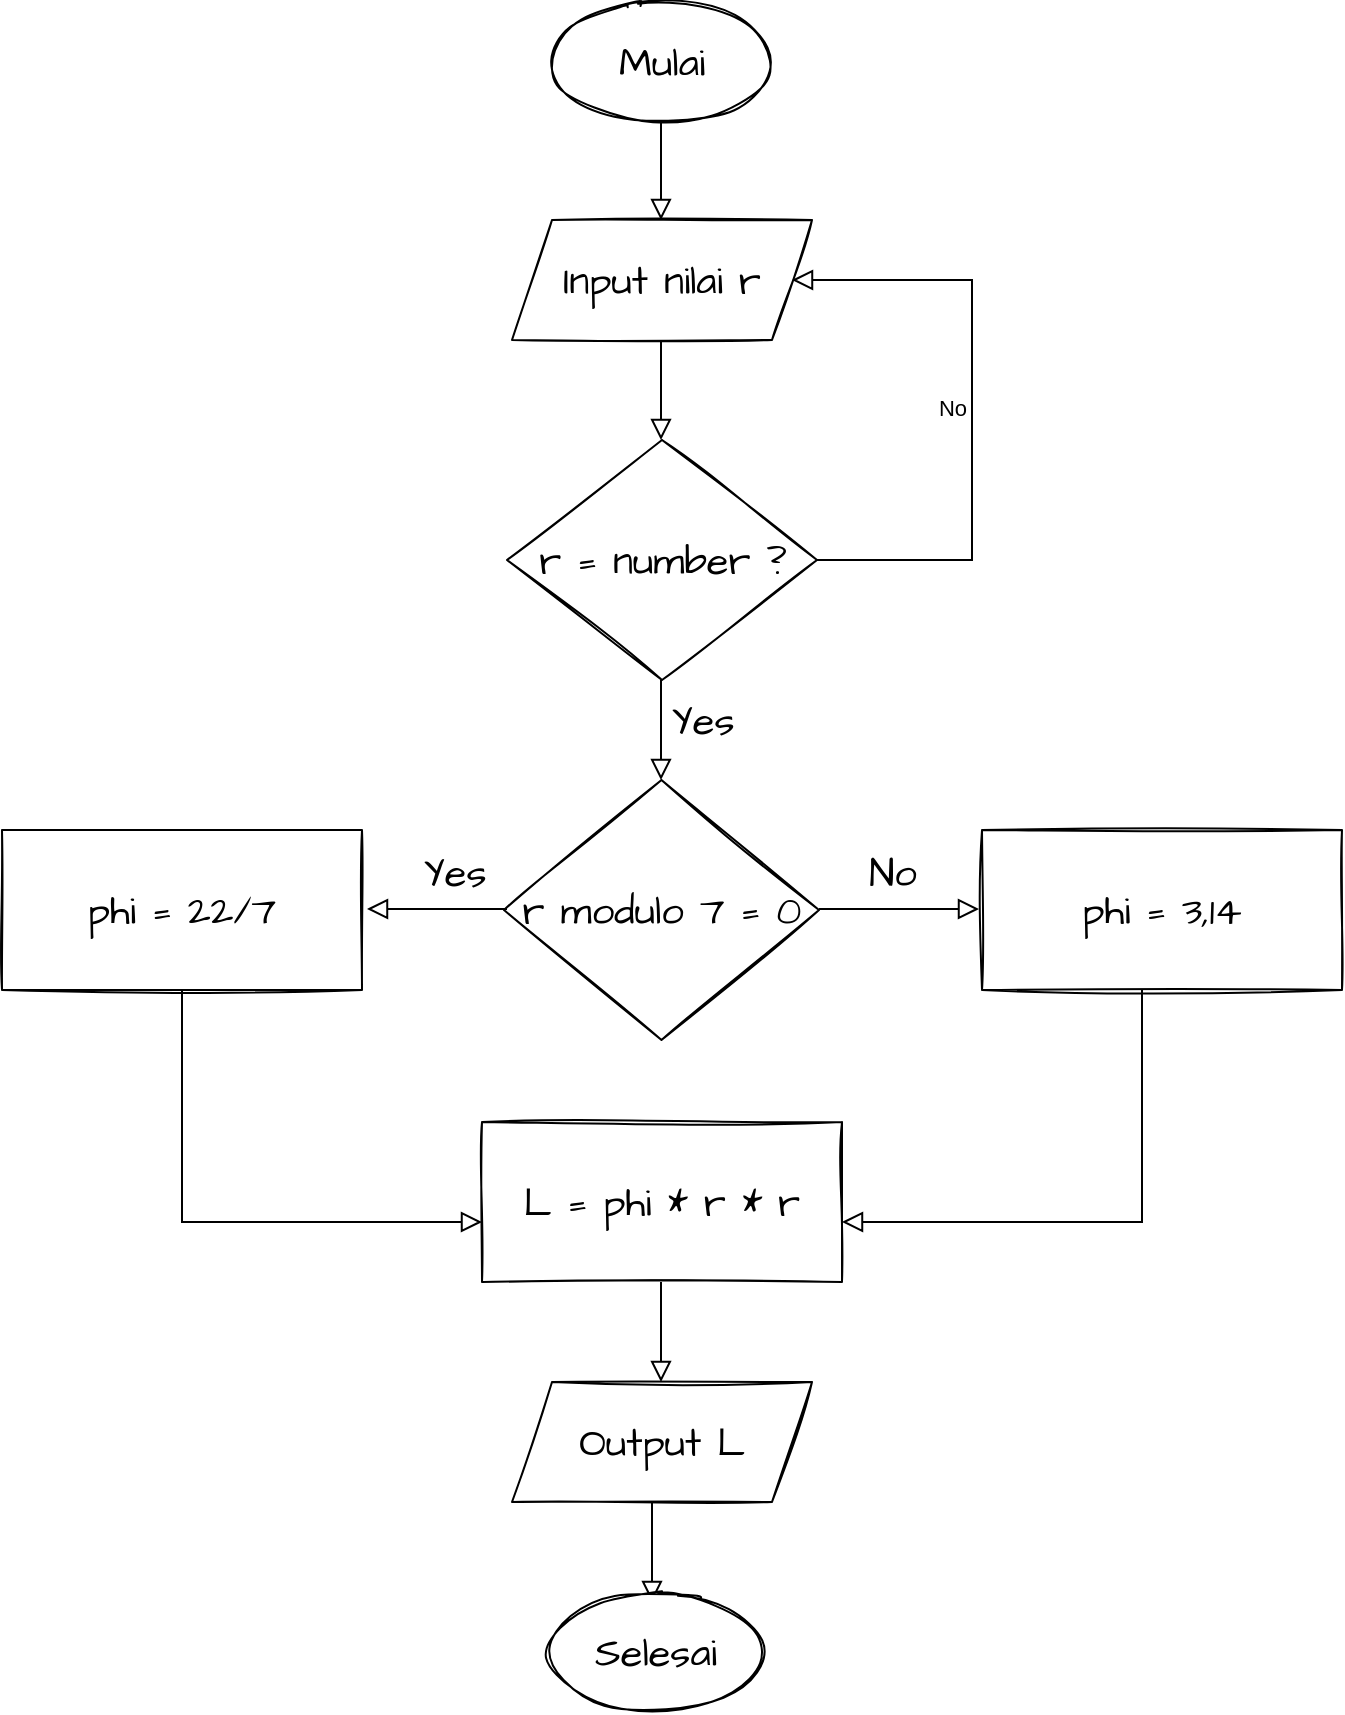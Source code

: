 <mxfile version="16.2.4" type="device"><diagram id="C5RBs43oDa-KdzZeNtuy" name="Page-1"><mxGraphModel dx="1080" dy="482" grid="1" gridSize="10" guides="1" tooltips="1" connect="1" arrows="1" fold="1" page="1" pageScale="1" pageWidth="827" pageHeight="1169" math="0" shadow="0"><root><mxCell id="WIyWlLk6GJQsqaUBKTNV-0"/><mxCell id="WIyWlLk6GJQsqaUBKTNV-1" parent="WIyWlLk6GJQsqaUBKTNV-0"/><mxCell id="rAYenwFsVVfvNP1B0JXj-0" value="Mulai" style="ellipse;whiteSpace=wrap;html=1;sketch=1;hachureGap=4;fontFamily=Architects Daughter;fontSource=https%3A%2F%2Ffonts.googleapis.com%2Fcss%3Ffamily%3DArchitects%2BDaughter;fontSize=20;" vertex="1" parent="WIyWlLk6GJQsqaUBKTNV-1"><mxGeometry x="365" y="190" width="110" height="60" as="geometry"/></mxCell><mxCell id="rAYenwFsVVfvNP1B0JXj-1" value="" style="rounded=0;html=1;jettySize=auto;orthogonalLoop=1;fontSize=11;endArrow=block;endFill=0;endSize=8;strokeWidth=1;shadow=0;labelBackgroundColor=none;edgeStyle=orthogonalEdgeStyle;" edge="1" parent="WIyWlLk6GJQsqaUBKTNV-1"><mxGeometry relative="1" as="geometry"><mxPoint x="419.5" y="249" as="sourcePoint"/><mxPoint x="419.5" y="299" as="targetPoint"/></mxGeometry></mxCell><mxCell id="rAYenwFsVVfvNP1B0JXj-2" value="Input nilai r" style="shape=parallelogram;perimeter=parallelogramPerimeter;whiteSpace=wrap;html=1;fixedSize=1;sketch=1;hachureGap=4;fontFamily=Architects Daughter;fontSource=https%3A%2F%2Ffonts.googleapis.com%2Fcss%3Ffamily%3DArchitects%2BDaughter;fontSize=20;" vertex="1" parent="WIyWlLk6GJQsqaUBKTNV-1"><mxGeometry x="345" y="299" width="150" height="60" as="geometry"/></mxCell><mxCell id="rAYenwFsVVfvNP1B0JXj-3" value="" style="rounded=0;html=1;jettySize=auto;orthogonalLoop=1;fontSize=11;endArrow=block;endFill=0;endSize=8;strokeWidth=1;shadow=0;labelBackgroundColor=none;edgeStyle=orthogonalEdgeStyle;" edge="1" parent="WIyWlLk6GJQsqaUBKTNV-1"><mxGeometry relative="1" as="geometry"><mxPoint x="419.5" y="359" as="sourcePoint"/><mxPoint x="419.5" y="409" as="targetPoint"/></mxGeometry></mxCell><mxCell id="rAYenwFsVVfvNP1B0JXj-4" value="r = number ?" style="rhombus;whiteSpace=wrap;html=1;sketch=1;hachureGap=4;fontFamily=Architects Daughter;fontSource=https%3A%2F%2Ffonts.googleapis.com%2Fcss%3Ffamily%3DArchitects%2BDaughter;fontSize=20;" vertex="1" parent="WIyWlLk6GJQsqaUBKTNV-1"><mxGeometry x="342.5" y="409" width="155" height="120" as="geometry"/></mxCell><mxCell id="rAYenwFsVVfvNP1B0JXj-5" value="" style="rounded=0;html=1;jettySize=auto;orthogonalLoop=1;fontSize=11;endArrow=block;endFill=0;endSize=8;strokeWidth=1;shadow=0;labelBackgroundColor=none;edgeStyle=orthogonalEdgeStyle;" edge="1" parent="WIyWlLk6GJQsqaUBKTNV-1"><mxGeometry relative="1" as="geometry"><mxPoint x="419.5" y="529" as="sourcePoint"/><mxPoint x="419.5" y="579" as="targetPoint"/></mxGeometry></mxCell><mxCell id="rAYenwFsVVfvNP1B0JXj-6" value="Yes" style="text;html=1;align=center;verticalAlign=middle;resizable=0;points=[];autosize=1;strokeColor=none;fillColor=none;sketch=1;hachureGap=4;fontFamily=Architects Daughter;fontSource=https%3A%2F%2Ffonts.googleapis.com%2Fcss%3Ffamily%3DArchitects%2BDaughter;fontSize=20;" vertex="1" parent="WIyWlLk6GJQsqaUBKTNV-1"><mxGeometry x="415" y="534" width="50" height="30" as="geometry"/></mxCell><mxCell id="rAYenwFsVVfvNP1B0JXj-7" value="No" style="edgeStyle=orthogonalEdgeStyle;rounded=0;html=1;jettySize=auto;orthogonalLoop=1;fontSize=11;endArrow=block;endFill=0;endSize=8;strokeWidth=1;shadow=0;labelBackgroundColor=none;exitX=1;exitY=0.5;exitDx=0;exitDy=0;entryX=1;entryY=0.5;entryDx=0;entryDy=0;" edge="1" parent="WIyWlLk6GJQsqaUBKTNV-1" source="rAYenwFsVVfvNP1B0JXj-4" target="rAYenwFsVVfvNP1B0JXj-2"><mxGeometry y="10" relative="1" as="geometry"><mxPoint as="offset"/><mxPoint x="505" y="469" as="sourcePoint"/><mxPoint x="495" y="328.5" as="targetPoint"/><Array as="points"><mxPoint x="575" y="469"/><mxPoint x="575" y="329"/></Array></mxGeometry></mxCell><mxCell id="rAYenwFsVVfvNP1B0JXj-8" value="L = phi * r * r" style="rounded=0;whiteSpace=wrap;html=1;sketch=1;hachureGap=4;fontFamily=Architects Daughter;fontSource=https%3A%2F%2Ffonts.googleapis.com%2Fcss%3Ffamily%3DArchitects%2BDaughter;fontSize=20;" vertex="1" parent="WIyWlLk6GJQsqaUBKTNV-1"><mxGeometry x="330" y="750" width="180" height="80" as="geometry"/></mxCell><mxCell id="rAYenwFsVVfvNP1B0JXj-9" value="Output L" style="shape=parallelogram;perimeter=parallelogramPerimeter;whiteSpace=wrap;html=1;fixedSize=1;sketch=1;hachureGap=4;fontFamily=Architects Daughter;fontSource=https%3A%2F%2Ffonts.googleapis.com%2Fcss%3Ffamily%3DArchitects%2BDaughter;fontSize=20;" vertex="1" parent="WIyWlLk6GJQsqaUBKTNV-1"><mxGeometry x="345" y="880" width="150" height="60" as="geometry"/></mxCell><mxCell id="rAYenwFsVVfvNP1B0JXj-10" value="" style="rounded=0;html=1;jettySize=auto;orthogonalLoop=1;fontSize=11;endArrow=block;endFill=0;endSize=8;strokeWidth=1;shadow=0;labelBackgroundColor=none;edgeStyle=orthogonalEdgeStyle;" edge="1" parent="WIyWlLk6GJQsqaUBKTNV-1"><mxGeometry relative="1" as="geometry"><mxPoint x="419.5" y="830" as="sourcePoint"/><mxPoint x="419.5" y="880" as="targetPoint"/></mxGeometry></mxCell><mxCell id="rAYenwFsVVfvNP1B0JXj-11" value="" style="rounded=0;html=1;jettySize=auto;orthogonalLoop=1;fontSize=11;endArrow=block;endFill=0;endSize=8;strokeWidth=1;shadow=0;labelBackgroundColor=none;edgeStyle=orthogonalEdgeStyle;" edge="1" parent="WIyWlLk6GJQsqaUBKTNV-1"><mxGeometry relative="1" as="geometry"><mxPoint x="415" y="940" as="sourcePoint"/><mxPoint x="415" y="990" as="targetPoint"/></mxGeometry></mxCell><mxCell id="rAYenwFsVVfvNP1B0JXj-12" value="Selesai" style="ellipse;whiteSpace=wrap;html=1;sketch=1;hachureGap=4;fontFamily=Architects Daughter;fontSource=https%3A%2F%2Ffonts.googleapis.com%2Fcss%3Ffamily%3DArchitects%2BDaughter;fontSize=20;" vertex="1" parent="WIyWlLk6GJQsqaUBKTNV-1"><mxGeometry x="362" y="985" width="110" height="60" as="geometry"/></mxCell><mxCell id="rAYenwFsVVfvNP1B0JXj-13" value="r modulo 7 = 0" style="rhombus;whiteSpace=wrap;html=1;sketch=1;hachureGap=4;fontFamily=Architects Daughter;fontSource=https%3A%2F%2Ffonts.googleapis.com%2Fcss%3Ffamily%3DArchitects%2BDaughter;fontSize=20;" vertex="1" parent="WIyWlLk6GJQsqaUBKTNV-1"><mxGeometry x="341" y="579" width="157.5" height="130" as="geometry"/></mxCell><mxCell id="rAYenwFsVVfvNP1B0JXj-14" value="" style="rounded=0;html=1;jettySize=auto;orthogonalLoop=1;fontSize=11;endArrow=block;endFill=0;endSize=8;strokeWidth=1;shadow=0;labelBackgroundColor=none;edgeStyle=orthogonalEdgeStyle;" edge="1" parent="WIyWlLk6GJQsqaUBKTNV-1"><mxGeometry relative="1" as="geometry"><mxPoint x="292.5" y="643.5" as="sourcePoint"/><mxPoint x="272.5" y="643.5" as="targetPoint"/><Array as="points"><mxPoint x="342.5" y="643.5"/><mxPoint x="342.5" y="643.5"/></Array></mxGeometry></mxCell><mxCell id="rAYenwFsVVfvNP1B0JXj-15" value="Yes" style="text;html=1;align=center;verticalAlign=middle;resizable=0;points=[];autosize=1;strokeColor=none;fillColor=none;sketch=1;hachureGap=4;fontFamily=Architects Daughter;fontSource=https%3A%2F%2Ffonts.googleapis.com%2Fcss%3Ffamily%3DArchitects%2BDaughter;fontSize=20;" vertex="1" parent="WIyWlLk6GJQsqaUBKTNV-1"><mxGeometry x="291" y="610" width="50" height="30" as="geometry"/></mxCell><mxCell id="rAYenwFsVVfvNP1B0JXj-16" value="phi = 22/7" style="rounded=0;whiteSpace=wrap;html=1;sketch=1;hachureGap=4;fontFamily=Architects Daughter;fontSource=https%3A%2F%2Ffonts.googleapis.com%2Fcss%3Ffamily%3DArchitects%2BDaughter;fontSize=20;" vertex="1" parent="WIyWlLk6GJQsqaUBKTNV-1"><mxGeometry x="90" y="604" width="180" height="80" as="geometry"/></mxCell><mxCell id="rAYenwFsVVfvNP1B0JXj-17" value="" style="rounded=0;html=1;jettySize=auto;orthogonalLoop=1;fontSize=11;endArrow=block;endFill=0;endSize=8;strokeWidth=1;shadow=0;labelBackgroundColor=none;edgeStyle=orthogonalEdgeStyle;" edge="1" parent="WIyWlLk6GJQsqaUBKTNV-1"><mxGeometry relative="1" as="geometry"><mxPoint x="498.5" y="643.5" as="sourcePoint"/><mxPoint x="578.5" y="643.5" as="targetPoint"/><Array as="points"><mxPoint x="548.5" y="643.5"/><mxPoint x="548.5" y="643.5"/></Array></mxGeometry></mxCell><mxCell id="rAYenwFsVVfvNP1B0JXj-18" value="phi = 3,14" style="rounded=0;whiteSpace=wrap;html=1;sketch=1;hachureGap=4;fontFamily=Architects Daughter;fontSource=https%3A%2F%2Ffonts.googleapis.com%2Fcss%3Ffamily%3DArchitects%2BDaughter;fontSize=20;" vertex="1" parent="WIyWlLk6GJQsqaUBKTNV-1"><mxGeometry x="580" y="604" width="180" height="80" as="geometry"/></mxCell><mxCell id="rAYenwFsVVfvNP1B0JXj-19" value="No" style="text;html=1;align=center;verticalAlign=middle;resizable=0;points=[];autosize=1;strokeColor=none;fillColor=none;sketch=1;hachureGap=4;fontFamily=Architects Daughter;fontSource=https%3A%2F%2Ffonts.googleapis.com%2Fcss%3Ffamily%3DArchitects%2BDaughter;fontSize=20;" vertex="1" parent="WIyWlLk6GJQsqaUBKTNV-1"><mxGeometry x="515" y="610" width="40" height="30" as="geometry"/></mxCell><mxCell id="rAYenwFsVVfvNP1B0JXj-20" value="" style="rounded=0;html=1;jettySize=auto;orthogonalLoop=1;fontSize=11;endArrow=block;endFill=0;endSize=8;strokeWidth=1;shadow=0;labelBackgroundColor=none;edgeStyle=orthogonalEdgeStyle;exitX=0.5;exitY=1;exitDx=0;exitDy=0;" edge="1" parent="WIyWlLk6GJQsqaUBKTNV-1" source="rAYenwFsVVfvNP1B0JXj-16"><mxGeometry relative="1" as="geometry"><mxPoint x="330" y="750" as="sourcePoint"/><mxPoint x="330" y="800" as="targetPoint"/><Array as="points"><mxPoint x="180" y="800"/></Array></mxGeometry></mxCell><mxCell id="rAYenwFsVVfvNP1B0JXj-21" value="" style="rounded=0;html=1;jettySize=auto;orthogonalLoop=1;fontSize=11;endArrow=block;endFill=0;endSize=8;strokeWidth=1;shadow=0;labelBackgroundColor=none;edgeStyle=orthogonalEdgeStyle;exitX=0.5;exitY=1;exitDx=0;exitDy=0;entryX=1;entryY=0.625;entryDx=0;entryDy=0;entryPerimeter=0;" edge="1" parent="WIyWlLk6GJQsqaUBKTNV-1" target="rAYenwFsVVfvNP1B0JXj-8"><mxGeometry relative="1" as="geometry"><mxPoint x="660" y="684" as="sourcePoint"/><mxPoint x="810" y="800" as="targetPoint"/><Array as="points"><mxPoint x="660" y="800"/></Array></mxGeometry></mxCell></root></mxGraphModel></diagram></mxfile>